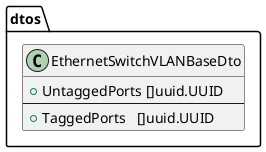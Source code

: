 @startuml

package dtos {
    class EthernetSwitchVLANBaseDto {
        +UntaggedPorts []uuid.UUID
        --
        +TaggedPorts   []uuid.UUID
    }
}

@enduml